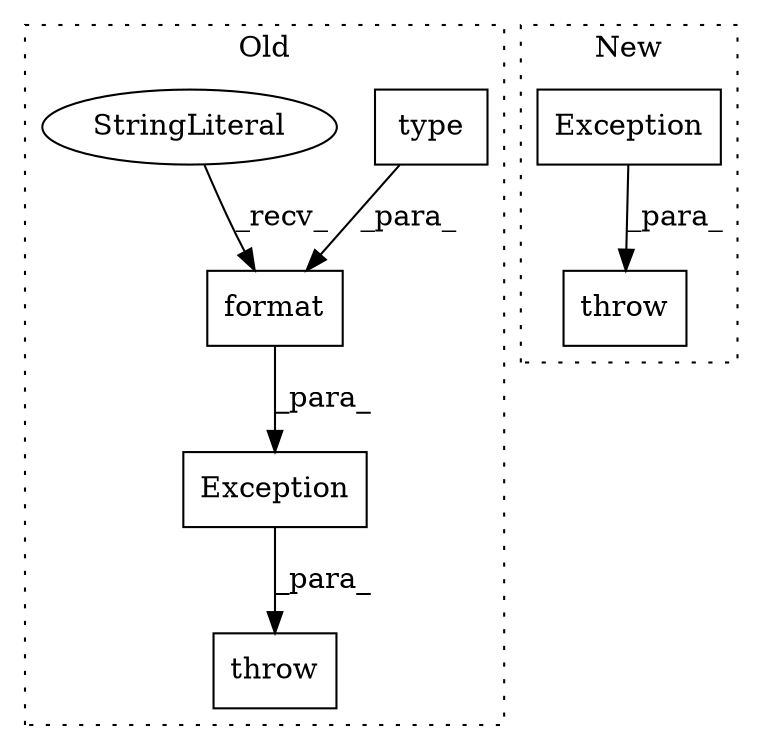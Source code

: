 digraph G {
subgraph cluster0 {
1 [label="type" a="32" s="2566,2576" l="5,1" shape="box"];
4 [label="format" a="32" s="2559,2577" l="7,1" shape="box"];
5 [label="throw" a="53" s="2524" l="6" shape="box"];
6 [label="StringLiteral" a="45" s="2540" l="18" shape="ellipse"];
7 [label="Exception" a="32" s="2530,2578" l="10,1" shape="box"];
label = "Old";
style="dotted";
}
subgraph cluster1 {
2 [label="Exception" a="32" s="2453" l="11" shape="box"];
3 [label="throw" a="53" s="2447" l="6" shape="box"];
label = "New";
style="dotted";
}
1 -> 4 [label="_para_"];
2 -> 3 [label="_para_"];
4 -> 7 [label="_para_"];
6 -> 4 [label="_recv_"];
7 -> 5 [label="_para_"];
}